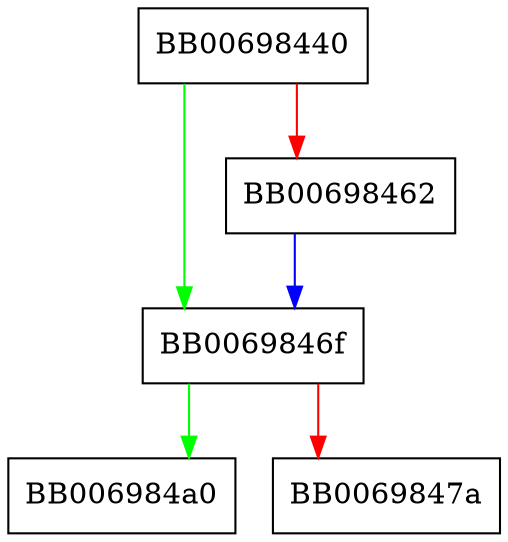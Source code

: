 digraph vaes_gcm_cipherfinal {
  node [shape="box"];
  graph [splines=ortho];
  BB00698440 -> BB0069846f [color="green"];
  BB00698440 -> BB00698462 [color="red"];
  BB00698462 -> BB0069846f [color="blue"];
  BB0069846f -> BB006984a0 [color="green"];
  BB0069846f -> BB0069847a [color="red"];
}